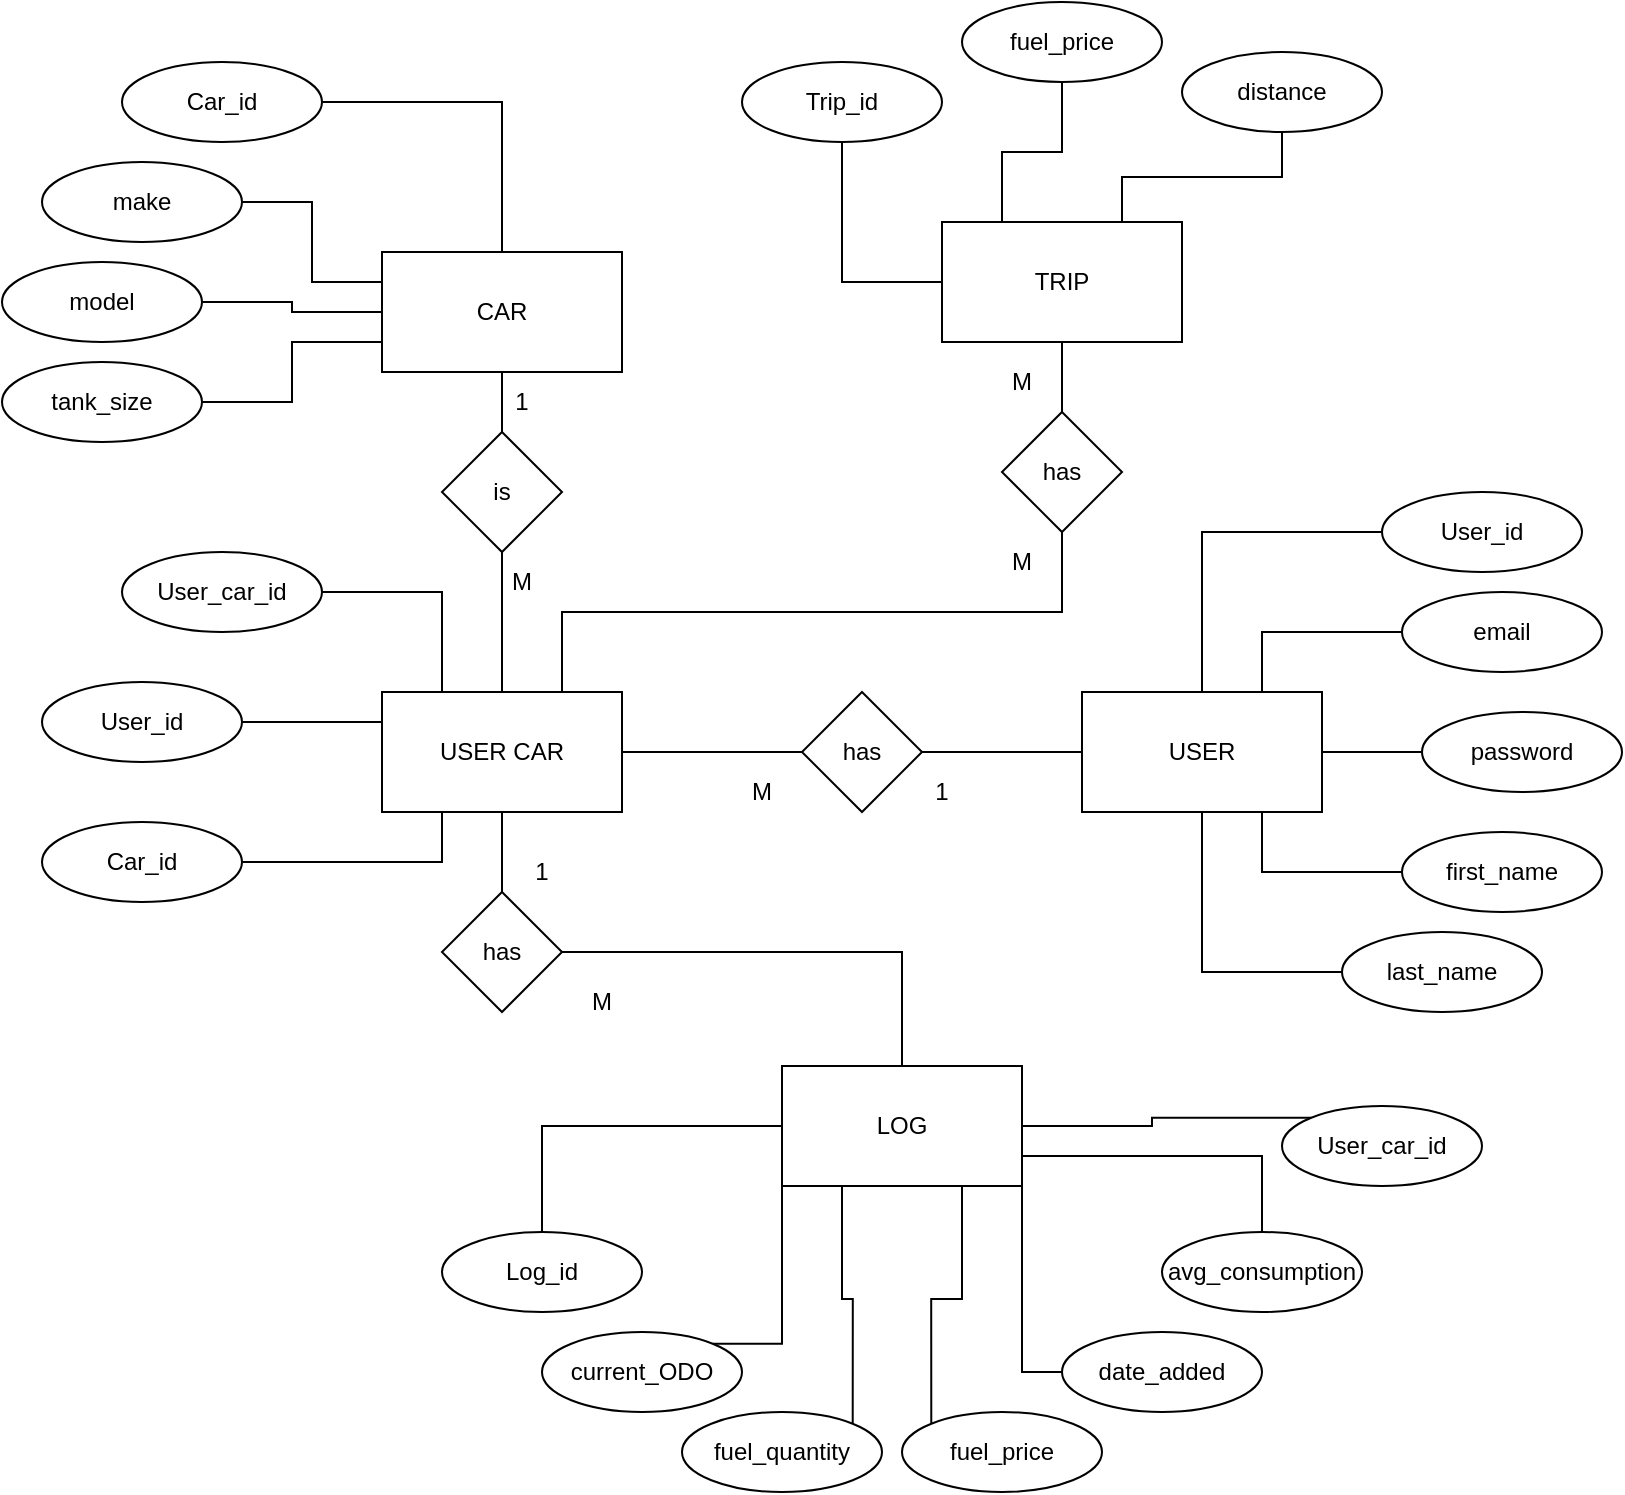 <mxfile version="21.3.8" type="github">
  <diagram name="Page-1" id="bXm6ZJBDTjJmP4H4rrZE">
    <mxGraphModel dx="1158" dy="778" grid="1" gridSize="10" guides="1" tooltips="1" connect="1" arrows="1" fold="1" page="1" pageScale="1" pageWidth="1169" pageHeight="827" math="0" shadow="0">
      <root>
        <mxCell id="0" />
        <mxCell id="1" parent="0" />
        <mxCell id="v7uv-vrLvc0-VAxoKwnR-17" style="edgeStyle=orthogonalEdgeStyle;rounded=0;orthogonalLoop=1;jettySize=auto;html=1;exitX=0;exitY=0.5;exitDx=0;exitDy=0;entryX=1;entryY=0.5;entryDx=0;entryDy=0;endArrow=none;endFill=0;" edge="1" parent="1" source="v7uv-vrLvc0-VAxoKwnR-1" target="v7uv-vrLvc0-VAxoKwnR-16">
          <mxGeometry relative="1" as="geometry" />
        </mxCell>
        <mxCell id="v7uv-vrLvc0-VAxoKwnR-1" value="USER" style="rounded=0;whiteSpace=wrap;html=1;" vertex="1" parent="1">
          <mxGeometry x="680" y="385" width="120" height="60" as="geometry" />
        </mxCell>
        <mxCell id="v7uv-vrLvc0-VAxoKwnR-2" value="CAR" style="rounded=0;whiteSpace=wrap;html=1;" vertex="1" parent="1">
          <mxGeometry x="330" y="165" width="120" height="60" as="geometry" />
        </mxCell>
        <mxCell id="v7uv-vrLvc0-VAxoKwnR-3" value="USER CAR" style="rounded=0;whiteSpace=wrap;html=1;" vertex="1" parent="1">
          <mxGeometry x="330" y="385" width="120" height="60" as="geometry" />
        </mxCell>
        <mxCell id="v7uv-vrLvc0-VAxoKwnR-4" value="LOG" style="rounded=0;whiteSpace=wrap;html=1;" vertex="1" parent="1">
          <mxGeometry x="530" y="572" width="120" height="60" as="geometry" />
        </mxCell>
        <mxCell id="v7uv-vrLvc0-VAxoKwnR-5" value="TRIP" style="rounded=0;whiteSpace=wrap;html=1;" vertex="1" parent="1">
          <mxGeometry x="610" y="150" width="120" height="60" as="geometry" />
        </mxCell>
        <mxCell id="v7uv-vrLvc0-VAxoKwnR-15" style="edgeStyle=orthogonalEdgeStyle;rounded=0;orthogonalLoop=1;jettySize=auto;html=1;exitX=0;exitY=0.5;exitDx=0;exitDy=0;entryX=0.5;entryY=0;entryDx=0;entryDy=0;endArrow=none;endFill=0;" edge="1" parent="1" source="v7uv-vrLvc0-VAxoKwnR-6" target="v7uv-vrLvc0-VAxoKwnR-1">
          <mxGeometry relative="1" as="geometry" />
        </mxCell>
        <mxCell id="v7uv-vrLvc0-VAxoKwnR-6" value="User_id" style="ellipse;whiteSpace=wrap;html=1;" vertex="1" parent="1">
          <mxGeometry x="830" y="285" width="100" height="40" as="geometry" />
        </mxCell>
        <mxCell id="v7uv-vrLvc0-VAxoKwnR-14" style="edgeStyle=orthogonalEdgeStyle;rounded=0;orthogonalLoop=1;jettySize=auto;html=1;exitX=0;exitY=0.5;exitDx=0;exitDy=0;entryX=0.75;entryY=0;entryDx=0;entryDy=0;endArrow=none;endFill=0;" edge="1" parent="1" source="v7uv-vrLvc0-VAxoKwnR-7" target="v7uv-vrLvc0-VAxoKwnR-1">
          <mxGeometry relative="1" as="geometry" />
        </mxCell>
        <mxCell id="v7uv-vrLvc0-VAxoKwnR-7" value="email" style="ellipse;whiteSpace=wrap;html=1;" vertex="1" parent="1">
          <mxGeometry x="840" y="335" width="100" height="40" as="geometry" />
        </mxCell>
        <mxCell id="v7uv-vrLvc0-VAxoKwnR-13" style="edgeStyle=orthogonalEdgeStyle;rounded=0;orthogonalLoop=1;jettySize=auto;html=1;exitX=0;exitY=0.5;exitDx=0;exitDy=0;endArrow=none;endFill=0;" edge="1" parent="1" source="v7uv-vrLvc0-VAxoKwnR-8" target="v7uv-vrLvc0-VAxoKwnR-1">
          <mxGeometry relative="1" as="geometry" />
        </mxCell>
        <mxCell id="v7uv-vrLvc0-VAxoKwnR-8" value="password" style="ellipse;whiteSpace=wrap;html=1;" vertex="1" parent="1">
          <mxGeometry x="850" y="395" width="100" height="40" as="geometry" />
        </mxCell>
        <mxCell id="v7uv-vrLvc0-VAxoKwnR-12" style="edgeStyle=orthogonalEdgeStyle;rounded=0;orthogonalLoop=1;jettySize=auto;html=1;exitX=0;exitY=0.5;exitDx=0;exitDy=0;entryX=0.75;entryY=1;entryDx=0;entryDy=0;endArrow=none;endFill=0;" edge="1" parent="1" source="v7uv-vrLvc0-VAxoKwnR-9" target="v7uv-vrLvc0-VAxoKwnR-1">
          <mxGeometry relative="1" as="geometry" />
        </mxCell>
        <mxCell id="v7uv-vrLvc0-VAxoKwnR-9" value="first_name" style="ellipse;whiteSpace=wrap;html=1;" vertex="1" parent="1">
          <mxGeometry x="840" y="455" width="100" height="40" as="geometry" />
        </mxCell>
        <mxCell id="v7uv-vrLvc0-VAxoKwnR-11" style="edgeStyle=orthogonalEdgeStyle;rounded=0;orthogonalLoop=1;jettySize=auto;html=1;exitX=0;exitY=0.5;exitDx=0;exitDy=0;entryX=0.5;entryY=1;entryDx=0;entryDy=0;endArrow=none;endFill=0;" edge="1" parent="1" source="v7uv-vrLvc0-VAxoKwnR-10" target="v7uv-vrLvc0-VAxoKwnR-1">
          <mxGeometry relative="1" as="geometry" />
        </mxCell>
        <mxCell id="v7uv-vrLvc0-VAxoKwnR-10" value="last_name" style="ellipse;whiteSpace=wrap;html=1;" vertex="1" parent="1">
          <mxGeometry x="810" y="505" width="100" height="40" as="geometry" />
        </mxCell>
        <mxCell id="v7uv-vrLvc0-VAxoKwnR-18" style="edgeStyle=orthogonalEdgeStyle;rounded=0;orthogonalLoop=1;jettySize=auto;html=1;exitX=0;exitY=0.5;exitDx=0;exitDy=0;entryX=1;entryY=0.5;entryDx=0;entryDy=0;endArrow=none;endFill=0;" edge="1" parent="1" source="v7uv-vrLvc0-VAxoKwnR-16" target="v7uv-vrLvc0-VAxoKwnR-3">
          <mxGeometry relative="1" as="geometry" />
        </mxCell>
        <mxCell id="v7uv-vrLvc0-VAxoKwnR-16" value="has" style="rhombus;whiteSpace=wrap;html=1;" vertex="1" parent="1">
          <mxGeometry x="540" y="385" width="60" height="60" as="geometry" />
        </mxCell>
        <mxCell id="v7uv-vrLvc0-VAxoKwnR-25" style="edgeStyle=orthogonalEdgeStyle;rounded=0;orthogonalLoop=1;jettySize=auto;html=1;exitX=1;exitY=0.5;exitDx=0;exitDy=0;entryX=0.25;entryY=0;entryDx=0;entryDy=0;endArrow=none;endFill=0;" edge="1" parent="1" source="v7uv-vrLvc0-VAxoKwnR-19" target="v7uv-vrLvc0-VAxoKwnR-3">
          <mxGeometry relative="1" as="geometry" />
        </mxCell>
        <mxCell id="v7uv-vrLvc0-VAxoKwnR-19" value="User_car_id" style="ellipse;whiteSpace=wrap;html=1;" vertex="1" parent="1">
          <mxGeometry x="200" y="315" width="100" height="40" as="geometry" />
        </mxCell>
        <mxCell id="v7uv-vrLvc0-VAxoKwnR-24" style="edgeStyle=orthogonalEdgeStyle;rounded=0;orthogonalLoop=1;jettySize=auto;html=1;exitX=1;exitY=0.5;exitDx=0;exitDy=0;entryX=0;entryY=0.25;entryDx=0;entryDy=0;endArrow=none;endFill=0;" edge="1" parent="1" source="v7uv-vrLvc0-VAxoKwnR-20" target="v7uv-vrLvc0-VAxoKwnR-3">
          <mxGeometry relative="1" as="geometry" />
        </mxCell>
        <mxCell id="v7uv-vrLvc0-VAxoKwnR-20" value="User_id" style="ellipse;whiteSpace=wrap;html=1;" vertex="1" parent="1">
          <mxGeometry x="160" y="380" width="100" height="40" as="geometry" />
        </mxCell>
        <mxCell id="v7uv-vrLvc0-VAxoKwnR-26" style="edgeStyle=orthogonalEdgeStyle;rounded=0;orthogonalLoop=1;jettySize=auto;html=1;exitX=1;exitY=0.5;exitDx=0;exitDy=0;entryX=0.25;entryY=1;entryDx=0;entryDy=0;endArrow=none;endFill=0;" edge="1" parent="1" source="v7uv-vrLvc0-VAxoKwnR-22" target="v7uv-vrLvc0-VAxoKwnR-3">
          <mxGeometry relative="1" as="geometry" />
        </mxCell>
        <mxCell id="v7uv-vrLvc0-VAxoKwnR-22" value="Car_id" style="ellipse;whiteSpace=wrap;html=1;" vertex="1" parent="1">
          <mxGeometry x="160" y="450" width="100" height="40" as="geometry" />
        </mxCell>
        <mxCell id="v7uv-vrLvc0-VAxoKwnR-28" style="edgeStyle=orthogonalEdgeStyle;rounded=0;orthogonalLoop=1;jettySize=auto;html=1;exitX=0.5;exitY=0;exitDx=0;exitDy=0;entryX=0.5;entryY=1;entryDx=0;entryDy=0;endArrow=none;endFill=0;" edge="1" parent="1" source="v7uv-vrLvc0-VAxoKwnR-27" target="v7uv-vrLvc0-VAxoKwnR-2">
          <mxGeometry relative="1" as="geometry" />
        </mxCell>
        <mxCell id="v7uv-vrLvc0-VAxoKwnR-29" style="edgeStyle=orthogonalEdgeStyle;rounded=0;orthogonalLoop=1;jettySize=auto;html=1;exitX=0.5;exitY=1;exitDx=0;exitDy=0;entryX=0.5;entryY=0;entryDx=0;entryDy=0;endArrow=none;endFill=0;" edge="1" parent="1" source="v7uv-vrLvc0-VAxoKwnR-27" target="v7uv-vrLvc0-VAxoKwnR-3">
          <mxGeometry relative="1" as="geometry" />
        </mxCell>
        <mxCell id="v7uv-vrLvc0-VAxoKwnR-27" value="is" style="rhombus;whiteSpace=wrap;html=1;" vertex="1" parent="1">
          <mxGeometry x="360" y="255" width="60" height="60" as="geometry" />
        </mxCell>
        <mxCell id="v7uv-vrLvc0-VAxoKwnR-33" style="edgeStyle=orthogonalEdgeStyle;rounded=0;orthogonalLoop=1;jettySize=auto;html=1;endArrow=none;endFill=0;" edge="1" parent="1" source="v7uv-vrLvc0-VAxoKwnR-30" target="v7uv-vrLvc0-VAxoKwnR-4">
          <mxGeometry relative="1" as="geometry" />
        </mxCell>
        <mxCell id="v7uv-vrLvc0-VAxoKwnR-34" style="edgeStyle=orthogonalEdgeStyle;rounded=0;orthogonalLoop=1;jettySize=auto;html=1;exitX=0.5;exitY=0;exitDx=0;exitDy=0;entryX=0.5;entryY=1;entryDx=0;entryDy=0;endArrow=none;endFill=0;" edge="1" parent="1" source="v7uv-vrLvc0-VAxoKwnR-30" target="v7uv-vrLvc0-VAxoKwnR-3">
          <mxGeometry relative="1" as="geometry" />
        </mxCell>
        <mxCell id="v7uv-vrLvc0-VAxoKwnR-30" value="has" style="rhombus;whiteSpace=wrap;html=1;" vertex="1" parent="1">
          <mxGeometry x="360" y="485" width="60" height="60" as="geometry" />
        </mxCell>
        <mxCell id="v7uv-vrLvc0-VAxoKwnR-41" style="edgeStyle=orthogonalEdgeStyle;rounded=0;orthogonalLoop=1;jettySize=auto;html=1;exitX=0.5;exitY=0;exitDx=0;exitDy=0;entryX=0;entryY=0.5;entryDx=0;entryDy=0;endArrow=none;endFill=0;" edge="1" parent="1" source="v7uv-vrLvc0-VAxoKwnR-35" target="v7uv-vrLvc0-VAxoKwnR-4">
          <mxGeometry relative="1" as="geometry" />
        </mxCell>
        <mxCell id="v7uv-vrLvc0-VAxoKwnR-35" value="Log_id" style="ellipse;whiteSpace=wrap;html=1;" vertex="1" parent="1">
          <mxGeometry x="360" y="655" width="100" height="40" as="geometry" />
        </mxCell>
        <mxCell id="v7uv-vrLvc0-VAxoKwnR-42" style="edgeStyle=orthogonalEdgeStyle;rounded=0;orthogonalLoop=1;jettySize=auto;html=1;exitX=1;exitY=0;exitDx=0;exitDy=0;entryX=0;entryY=1;entryDx=0;entryDy=0;endArrow=none;endFill=0;" edge="1" parent="1" source="v7uv-vrLvc0-VAxoKwnR-36" target="v7uv-vrLvc0-VAxoKwnR-4">
          <mxGeometry relative="1" as="geometry" />
        </mxCell>
        <mxCell id="v7uv-vrLvc0-VAxoKwnR-36" value="current_ODO" style="ellipse;whiteSpace=wrap;html=1;" vertex="1" parent="1">
          <mxGeometry x="410" y="705" width="100" height="40" as="geometry" />
        </mxCell>
        <mxCell id="v7uv-vrLvc0-VAxoKwnR-43" style="edgeStyle=orthogonalEdgeStyle;rounded=0;orthogonalLoop=1;jettySize=auto;html=1;exitX=1;exitY=0;exitDx=0;exitDy=0;entryX=0.25;entryY=1;entryDx=0;entryDy=0;endArrow=none;endFill=0;" edge="1" parent="1" source="v7uv-vrLvc0-VAxoKwnR-37" target="v7uv-vrLvc0-VAxoKwnR-4">
          <mxGeometry relative="1" as="geometry" />
        </mxCell>
        <mxCell id="v7uv-vrLvc0-VAxoKwnR-37" value="fuel_quantity" style="ellipse;whiteSpace=wrap;html=1;" vertex="1" parent="1">
          <mxGeometry x="480" y="745" width="100" height="40" as="geometry" />
        </mxCell>
        <mxCell id="v7uv-vrLvc0-VAxoKwnR-44" style="edgeStyle=orthogonalEdgeStyle;rounded=0;orthogonalLoop=1;jettySize=auto;html=1;exitX=0;exitY=0;exitDx=0;exitDy=0;entryX=0.75;entryY=1;entryDx=0;entryDy=0;endArrow=none;endFill=0;" edge="1" parent="1" source="v7uv-vrLvc0-VAxoKwnR-38" target="v7uv-vrLvc0-VAxoKwnR-4">
          <mxGeometry relative="1" as="geometry" />
        </mxCell>
        <mxCell id="v7uv-vrLvc0-VAxoKwnR-38" value="fuel_price" style="ellipse;whiteSpace=wrap;html=1;" vertex="1" parent="1">
          <mxGeometry x="590" y="745" width="100" height="40" as="geometry" />
        </mxCell>
        <mxCell id="v7uv-vrLvc0-VAxoKwnR-45" style="edgeStyle=orthogonalEdgeStyle;rounded=0;orthogonalLoop=1;jettySize=auto;html=1;exitX=0;exitY=0.5;exitDx=0;exitDy=0;entryX=1;entryY=1;entryDx=0;entryDy=0;endArrow=none;endFill=0;" edge="1" parent="1" source="v7uv-vrLvc0-VAxoKwnR-39" target="v7uv-vrLvc0-VAxoKwnR-4">
          <mxGeometry relative="1" as="geometry" />
        </mxCell>
        <mxCell id="v7uv-vrLvc0-VAxoKwnR-39" value="date_added" style="ellipse;whiteSpace=wrap;html=1;" vertex="1" parent="1">
          <mxGeometry x="670" y="705" width="100" height="40" as="geometry" />
        </mxCell>
        <mxCell id="v7uv-vrLvc0-VAxoKwnR-46" style="edgeStyle=orthogonalEdgeStyle;rounded=0;orthogonalLoop=1;jettySize=auto;html=1;exitX=0.5;exitY=0;exitDx=0;exitDy=0;entryX=1;entryY=0.75;entryDx=0;entryDy=0;endArrow=none;endFill=0;" edge="1" parent="1" source="v7uv-vrLvc0-VAxoKwnR-40" target="v7uv-vrLvc0-VAxoKwnR-4">
          <mxGeometry relative="1" as="geometry" />
        </mxCell>
        <mxCell id="v7uv-vrLvc0-VAxoKwnR-40" value="avg_consumption" style="ellipse;whiteSpace=wrap;html=1;" vertex="1" parent="1">
          <mxGeometry x="720" y="655" width="100" height="40" as="geometry" />
        </mxCell>
        <mxCell id="v7uv-vrLvc0-VAxoKwnR-49" style="edgeStyle=orthogonalEdgeStyle;rounded=0;orthogonalLoop=1;jettySize=auto;html=1;exitX=0.5;exitY=0;exitDx=0;exitDy=0;endArrow=none;endFill=0;" edge="1" parent="1" source="v7uv-vrLvc0-VAxoKwnR-48" target="v7uv-vrLvc0-VAxoKwnR-5">
          <mxGeometry relative="1" as="geometry" />
        </mxCell>
        <mxCell id="v7uv-vrLvc0-VAxoKwnR-50" style="edgeStyle=orthogonalEdgeStyle;rounded=0;orthogonalLoop=1;jettySize=auto;html=1;exitX=0.5;exitY=1;exitDx=0;exitDy=0;entryX=0.75;entryY=0;entryDx=0;entryDy=0;endArrow=none;endFill=0;" edge="1" parent="1" source="v7uv-vrLvc0-VAxoKwnR-48" target="v7uv-vrLvc0-VAxoKwnR-3">
          <mxGeometry relative="1" as="geometry" />
        </mxCell>
        <mxCell id="v7uv-vrLvc0-VAxoKwnR-48" value="has" style="rhombus;whiteSpace=wrap;html=1;" vertex="1" parent="1">
          <mxGeometry x="640" y="245" width="60" height="60" as="geometry" />
        </mxCell>
        <mxCell id="v7uv-vrLvc0-VAxoKwnR-56" style="edgeStyle=orthogonalEdgeStyle;rounded=0;orthogonalLoop=1;jettySize=auto;html=1;exitX=0.5;exitY=1;exitDx=0;exitDy=0;entryX=0;entryY=0.5;entryDx=0;entryDy=0;endArrow=none;endFill=0;" edge="1" parent="1" source="v7uv-vrLvc0-VAxoKwnR-52" target="v7uv-vrLvc0-VAxoKwnR-5">
          <mxGeometry relative="1" as="geometry" />
        </mxCell>
        <mxCell id="v7uv-vrLvc0-VAxoKwnR-52" value="Trip_id" style="ellipse;whiteSpace=wrap;html=1;" vertex="1" parent="1">
          <mxGeometry x="510" y="70" width="100" height="40" as="geometry" />
        </mxCell>
        <mxCell id="v7uv-vrLvc0-VAxoKwnR-59" style="edgeStyle=orthogonalEdgeStyle;rounded=0;orthogonalLoop=1;jettySize=auto;html=1;exitX=0.5;exitY=1;exitDx=0;exitDy=0;entryX=0.25;entryY=0;entryDx=0;entryDy=0;endArrow=none;endFill=0;" edge="1" parent="1" source="v7uv-vrLvc0-VAxoKwnR-53" target="v7uv-vrLvc0-VAxoKwnR-5">
          <mxGeometry relative="1" as="geometry" />
        </mxCell>
        <mxCell id="v7uv-vrLvc0-VAxoKwnR-53" value="fuel_price" style="ellipse;whiteSpace=wrap;html=1;" vertex="1" parent="1">
          <mxGeometry x="620" y="40" width="100" height="40" as="geometry" />
        </mxCell>
        <mxCell id="v7uv-vrLvc0-VAxoKwnR-58" style="edgeStyle=orthogonalEdgeStyle;rounded=0;orthogonalLoop=1;jettySize=auto;html=1;exitX=0.5;exitY=1;exitDx=0;exitDy=0;entryX=0.75;entryY=0;entryDx=0;entryDy=0;endArrow=none;endFill=0;" edge="1" parent="1" source="v7uv-vrLvc0-VAxoKwnR-54" target="v7uv-vrLvc0-VAxoKwnR-5">
          <mxGeometry relative="1" as="geometry" />
        </mxCell>
        <mxCell id="v7uv-vrLvc0-VAxoKwnR-54" value="distance" style="ellipse;whiteSpace=wrap;html=1;" vertex="1" parent="1">
          <mxGeometry x="730" y="65" width="100" height="40" as="geometry" />
        </mxCell>
        <mxCell id="v7uv-vrLvc0-VAxoKwnR-74" style="edgeStyle=orthogonalEdgeStyle;rounded=0;orthogonalLoop=1;jettySize=auto;html=1;exitX=1;exitY=0.5;exitDx=0;exitDy=0;endArrow=none;endFill=0;" edge="1" parent="1" source="v7uv-vrLvc0-VAxoKwnR-60" target="v7uv-vrLvc0-VAxoKwnR-2">
          <mxGeometry relative="1" as="geometry" />
        </mxCell>
        <mxCell id="v7uv-vrLvc0-VAxoKwnR-60" value="Car_id" style="ellipse;whiteSpace=wrap;html=1;" vertex="1" parent="1">
          <mxGeometry x="200" y="70" width="100" height="40" as="geometry" />
        </mxCell>
        <mxCell id="v7uv-vrLvc0-VAxoKwnR-75" style="edgeStyle=orthogonalEdgeStyle;rounded=0;orthogonalLoop=1;jettySize=auto;html=1;exitX=1;exitY=0.5;exitDx=0;exitDy=0;entryX=0;entryY=0.25;entryDx=0;entryDy=0;endArrow=none;endFill=0;" edge="1" parent="1" source="v7uv-vrLvc0-VAxoKwnR-61" target="v7uv-vrLvc0-VAxoKwnR-2">
          <mxGeometry relative="1" as="geometry" />
        </mxCell>
        <mxCell id="v7uv-vrLvc0-VAxoKwnR-61" value="make" style="ellipse;whiteSpace=wrap;html=1;" vertex="1" parent="1">
          <mxGeometry x="160" y="120" width="100" height="40" as="geometry" />
        </mxCell>
        <mxCell id="v7uv-vrLvc0-VAxoKwnR-76" style="edgeStyle=orthogonalEdgeStyle;rounded=0;orthogonalLoop=1;jettySize=auto;html=1;exitX=1;exitY=0.5;exitDx=0;exitDy=0;entryX=0;entryY=0.75;entryDx=0;entryDy=0;endArrow=none;endFill=0;" edge="1" parent="1" source="v7uv-vrLvc0-VAxoKwnR-62" target="v7uv-vrLvc0-VAxoKwnR-2">
          <mxGeometry relative="1" as="geometry" />
        </mxCell>
        <mxCell id="v7uv-vrLvc0-VAxoKwnR-62" value="tank_size" style="ellipse;whiteSpace=wrap;html=1;" vertex="1" parent="1">
          <mxGeometry x="140" y="220" width="100" height="40" as="geometry" />
        </mxCell>
        <mxCell id="v7uv-vrLvc0-VAxoKwnR-65" value="M" style="text;html=1;strokeColor=none;fillColor=none;align=center;verticalAlign=middle;whiteSpace=wrap;rounded=0;" vertex="1" parent="1">
          <mxGeometry x="370" y="315" width="60" height="30" as="geometry" />
        </mxCell>
        <mxCell id="v7uv-vrLvc0-VAxoKwnR-66" value="1" style="text;html=1;strokeColor=none;fillColor=none;align=center;verticalAlign=middle;whiteSpace=wrap;rounded=0;" vertex="1" parent="1">
          <mxGeometry x="380" y="460" width="60" height="30" as="geometry" />
        </mxCell>
        <mxCell id="v7uv-vrLvc0-VAxoKwnR-67" value="M" style="text;html=1;strokeColor=none;fillColor=none;align=center;verticalAlign=middle;whiteSpace=wrap;rounded=0;" vertex="1" parent="1">
          <mxGeometry x="410" y="525" width="60" height="30" as="geometry" />
        </mxCell>
        <mxCell id="v7uv-vrLvc0-VAxoKwnR-68" value="M" style="text;html=1;strokeColor=none;fillColor=none;align=center;verticalAlign=middle;whiteSpace=wrap;rounded=0;" vertex="1" parent="1">
          <mxGeometry x="620" y="215" width="60" height="30" as="geometry" />
        </mxCell>
        <mxCell id="v7uv-vrLvc0-VAxoKwnR-70" value="M" style="text;html=1;strokeColor=none;fillColor=none;align=center;verticalAlign=middle;whiteSpace=wrap;rounded=0;" vertex="1" parent="1">
          <mxGeometry x="620" y="305" width="60" height="30" as="geometry" />
        </mxCell>
        <mxCell id="v7uv-vrLvc0-VAxoKwnR-71" value="M" style="text;html=1;strokeColor=none;fillColor=none;align=center;verticalAlign=middle;whiteSpace=wrap;rounded=0;" vertex="1" parent="1">
          <mxGeometry x="490" y="420" width="60" height="30" as="geometry" />
        </mxCell>
        <mxCell id="v7uv-vrLvc0-VAxoKwnR-72" value="1" style="text;html=1;strokeColor=none;fillColor=none;align=center;verticalAlign=middle;whiteSpace=wrap;rounded=0;" vertex="1" parent="1">
          <mxGeometry x="580" y="420" width="60" height="30" as="geometry" />
        </mxCell>
        <mxCell id="v7uv-vrLvc0-VAxoKwnR-73" value="1" style="text;html=1;strokeColor=none;fillColor=none;align=center;verticalAlign=middle;whiteSpace=wrap;rounded=0;" vertex="1" parent="1">
          <mxGeometry x="370" y="225" width="60" height="30" as="geometry" />
        </mxCell>
        <mxCell id="v7uv-vrLvc0-VAxoKwnR-79" style="edgeStyle=orthogonalEdgeStyle;rounded=0;orthogonalLoop=1;jettySize=auto;html=1;exitX=0;exitY=0;exitDx=0;exitDy=0;entryX=1;entryY=0.5;entryDx=0;entryDy=0;endArrow=none;endFill=0;" edge="1" parent="1" source="v7uv-vrLvc0-VAxoKwnR-78" target="v7uv-vrLvc0-VAxoKwnR-4">
          <mxGeometry relative="1" as="geometry" />
        </mxCell>
        <mxCell id="v7uv-vrLvc0-VAxoKwnR-78" value="User_car_id" style="ellipse;whiteSpace=wrap;html=1;" vertex="1" parent="1">
          <mxGeometry x="780" y="592" width="100" height="40" as="geometry" />
        </mxCell>
        <mxCell id="v7uv-vrLvc0-VAxoKwnR-81" style="edgeStyle=orthogonalEdgeStyle;rounded=0;orthogonalLoop=1;jettySize=auto;html=1;exitX=1;exitY=0.5;exitDx=0;exitDy=0;entryX=0;entryY=0.5;entryDx=0;entryDy=0;endArrow=none;endFill=0;" edge="1" parent="1" source="v7uv-vrLvc0-VAxoKwnR-80" target="v7uv-vrLvc0-VAxoKwnR-2">
          <mxGeometry relative="1" as="geometry" />
        </mxCell>
        <mxCell id="v7uv-vrLvc0-VAxoKwnR-80" value="model" style="ellipse;whiteSpace=wrap;html=1;" vertex="1" parent="1">
          <mxGeometry x="140" y="170" width="100" height="40" as="geometry" />
        </mxCell>
      </root>
    </mxGraphModel>
  </diagram>
</mxfile>
